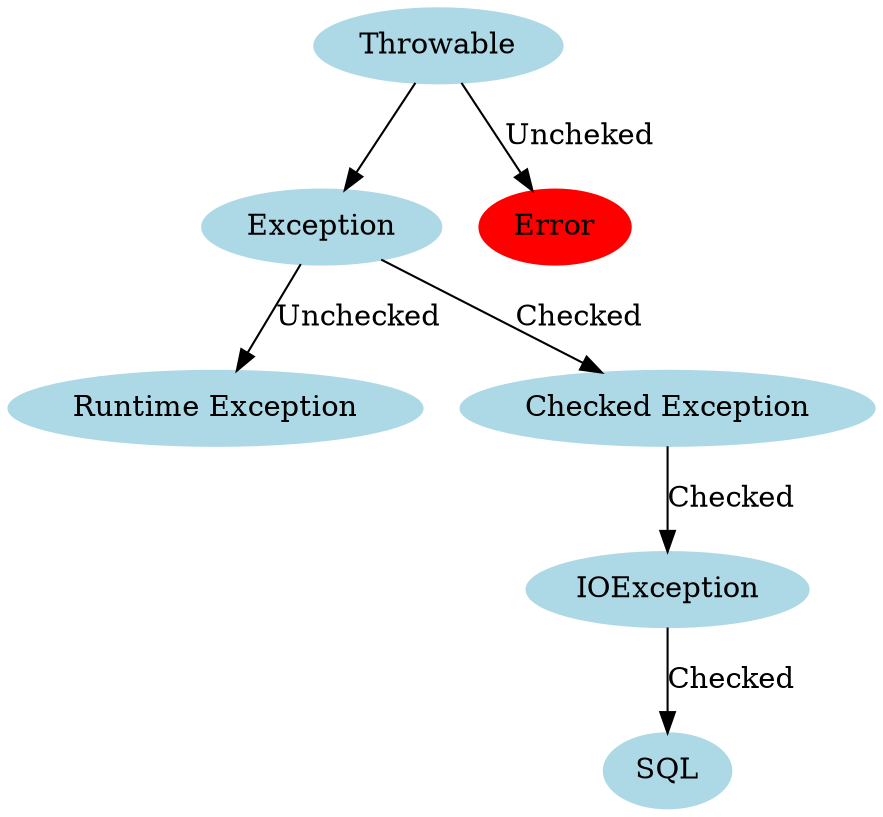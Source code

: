 digraph java_exceptions {
    node [style = filled,color = lightblue]

    "Throwable" -> "Exception"

    node [color = red]

    "Throwable" -> "Error" [label = "Uncheked"]

    node [color = lightblue]

    "Exception" -> "Runtime Exception" [label = "Unchecked"]

    "Exception" -> "Checked Exception" [label = "Checked"]

    "Checked Exception" -> "IOException" [label = "Checked"]

    "IOException" -> "SQL" [label = "Checked"]
}